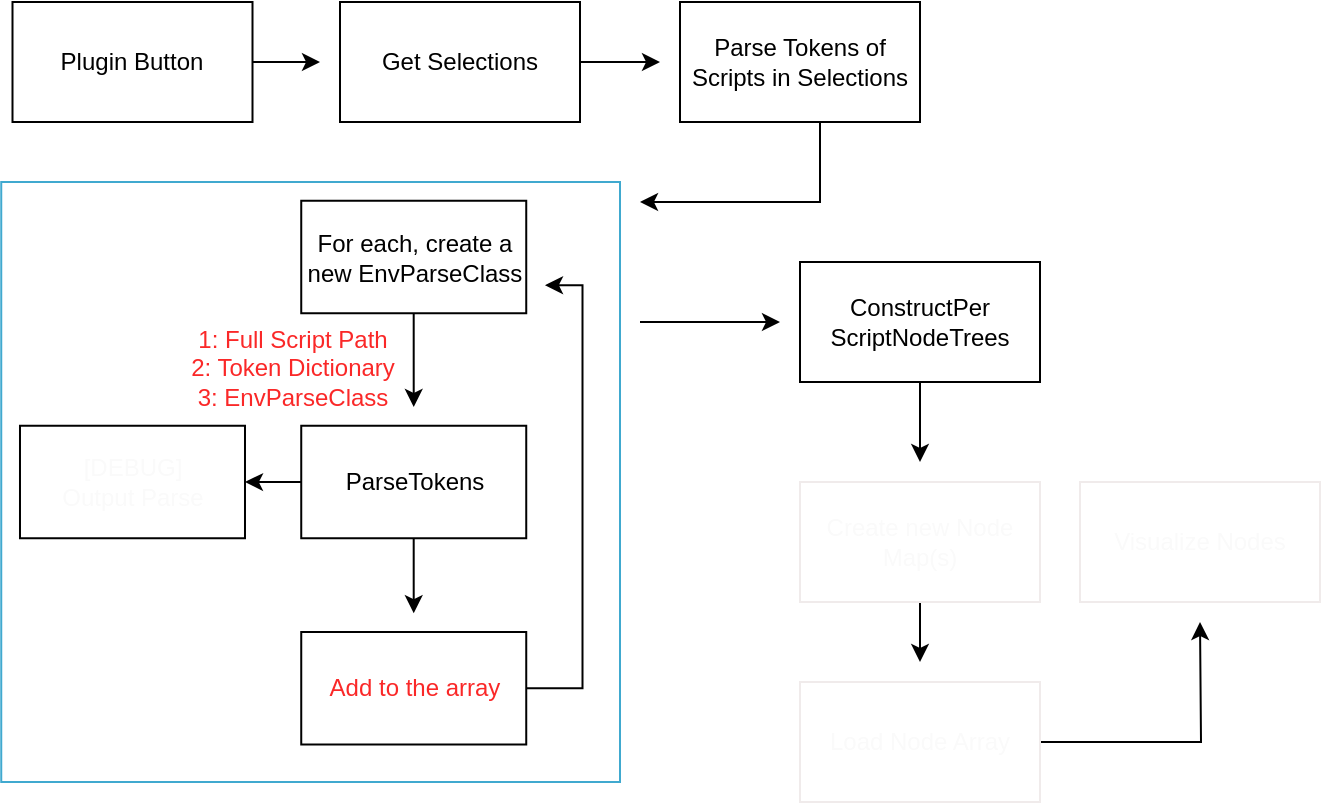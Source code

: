 <mxfile version="17.2.4" type="device"><diagram id="GwJo3QDLew3nL4IHB6SS" name="Page-1"><mxGraphModel dx="760" dy="624" grid="1" gridSize="10" guides="1" tooltips="1" connect="1" arrows="1" fold="1" page="1" pageScale="1" pageWidth="850" pageHeight="1100" math="0" shadow="0"><root><mxCell id="0"/><mxCell id="1" parent="0"/><mxCell id="a6Q7FnYW-y8CCgJNU922-21" style="edgeStyle=orthogonalEdgeStyle;rounded=0;orthogonalLoop=1;jettySize=auto;html=1;fontColor=#FAFAFA;" edge="1" parent="1"><mxGeometry relative="1" as="geometry"><mxPoint x="410" y="440" as="targetPoint"/><mxPoint x="340" y="440" as="sourcePoint"/><Array as="points"><mxPoint x="410" y="440"/></Array></mxGeometry></mxCell><mxCell id="a6Q7FnYW-y8CCgJNU922-16" value="" style="rounded=0;whiteSpace=wrap;html=1;fontColor=#FAFAFA;fillColor=none;strokeColor=#40A9CF;" vertex="1" parent="1"><mxGeometry x="20.62" y="370" width="309.38" height="300" as="geometry"/></mxCell><mxCell id="a6Q7FnYW-y8CCgJNU922-2" style="edgeStyle=orthogonalEdgeStyle;rounded=0;orthogonalLoop=1;jettySize=auto;html=1;" edge="1" parent="1" source="a6Q7FnYW-y8CCgJNU922-1"><mxGeometry relative="1" as="geometry"><mxPoint x="180" y="310" as="targetPoint"/></mxGeometry></mxCell><mxCell id="a6Q7FnYW-y8CCgJNU922-1" value="Plugin Button" style="rounded=0;whiteSpace=wrap;html=1;" vertex="1" parent="1"><mxGeometry x="26.25" y="280" width="120" height="60" as="geometry"/></mxCell><mxCell id="a6Q7FnYW-y8CCgJNU922-30" style="edgeStyle=orthogonalEdgeStyle;rounded=0;orthogonalLoop=1;jettySize=auto;html=1;fontColor=#FAFAFA;" edge="1" parent="1" source="a6Q7FnYW-y8CCgJNU922-3"><mxGeometry relative="1" as="geometry"><mxPoint x="350" y="310" as="targetPoint"/></mxGeometry></mxCell><mxCell id="a6Q7FnYW-y8CCgJNU922-3" value="Get Selections" style="rounded=0;whiteSpace=wrap;html=1;" vertex="1" parent="1"><mxGeometry x="190" y="280" width="120" height="60" as="geometry"/></mxCell><mxCell id="a6Q7FnYW-y8CCgJNU922-7" style="edgeStyle=orthogonalEdgeStyle;rounded=0;orthogonalLoop=1;jettySize=auto;html=1;" edge="1" parent="1" source="a6Q7FnYW-y8CCgJNU922-5"><mxGeometry relative="1" as="geometry"><mxPoint x="340" y="380" as="targetPoint"/><Array as="points"><mxPoint x="430" y="380"/><mxPoint x="340" y="380"/></Array></mxGeometry></mxCell><mxCell id="a6Q7FnYW-y8CCgJNU922-8" style="edgeStyle=orthogonalEdgeStyle;rounded=0;orthogonalLoop=1;jettySize=auto;html=1;" edge="1" parent="1" source="a6Q7FnYW-y8CCgJNU922-6"><mxGeometry relative="1" as="geometry"><mxPoint x="226.873" y="482.5" as="targetPoint"/></mxGeometry></mxCell><mxCell id="a6Q7FnYW-y8CCgJNU922-6" value="For each, create a new EnvParseClass" style="rounded=0;whiteSpace=wrap;html=1;" vertex="1" parent="1"><mxGeometry x="170.622" y="379.375" width="112.502" height="56.25" as="geometry"/></mxCell><mxCell id="a6Q7FnYW-y8CCgJNU922-12" style="edgeStyle=orthogonalEdgeStyle;rounded=0;orthogonalLoop=1;jettySize=auto;html=1;fontColor=#FA2828;" edge="1" parent="1" source="a6Q7FnYW-y8CCgJNU922-9"><mxGeometry relative="1" as="geometry"><mxPoint x="226.873" y="585.625" as="targetPoint"/></mxGeometry></mxCell><mxCell id="a6Q7FnYW-y8CCgJNU922-18" style="edgeStyle=orthogonalEdgeStyle;rounded=0;orthogonalLoop=1;jettySize=auto;html=1;entryX=1;entryY=0.5;entryDx=0;entryDy=0;fontColor=#FAFAFA;" edge="1" parent="1" source="a6Q7FnYW-y8CCgJNU922-9" target="a6Q7FnYW-y8CCgJNU922-13"><mxGeometry relative="1" as="geometry"/></mxCell><mxCell id="a6Q7FnYW-y8CCgJNU922-9" value="ParseTokens" style="rounded=0;whiteSpace=wrap;html=1;" vertex="1" parent="1"><mxGeometry x="170.622" y="491.875" width="112.502" height="56.25" as="geometry"/></mxCell><mxCell id="a6Q7FnYW-y8CCgJNU922-10" value="1: Full Script Path&lt;br&gt;2: Token Dictionary&lt;br&gt;3: EnvParseClass" style="text;html=1;strokeColor=none;fillColor=none;align=center;verticalAlign=middle;whiteSpace=wrap;rounded=0;fontColor=#FA2828;" vertex="1" parent="1"><mxGeometry x="110" y="435.63" width="112.5" height="54.38" as="geometry"/></mxCell><mxCell id="a6Q7FnYW-y8CCgJNU922-15" style="edgeStyle=orthogonalEdgeStyle;rounded=0;orthogonalLoop=1;jettySize=auto;html=1;fontColor=#FAFAFA;" edge="1" parent="1" source="a6Q7FnYW-y8CCgJNU922-11"><mxGeometry relative="1" as="geometry"><mxPoint x="292.499" y="421.562" as="targetPoint"/><Array as="points"><mxPoint x="311.25" y="623.125"/><mxPoint x="311.25" y="421.562"/></Array></mxGeometry></mxCell><mxCell id="a6Q7FnYW-y8CCgJNU922-11" value="Add to the array" style="rounded=0;whiteSpace=wrap;html=1;fontColor=#FA2828;" vertex="1" parent="1"><mxGeometry x="170.622" y="595" width="112.502" height="56.25" as="geometry"/></mxCell><mxCell id="a6Q7FnYW-y8CCgJNU922-13" value="[DEBUG]&lt;br&gt;Output Parse" style="rounded=0;whiteSpace=wrap;html=1;fontColor=#FAFAFA;" vertex="1" parent="1"><mxGeometry x="29.995" y="491.875" width="112.502" height="56.25" as="geometry"/></mxCell><mxCell id="a6Q7FnYW-y8CCgJNU922-23" style="edgeStyle=orthogonalEdgeStyle;rounded=0;orthogonalLoop=1;jettySize=auto;html=1;fontColor=#FAFAFA;" edge="1" parent="1" source="a6Q7FnYW-y8CCgJNU922-22"><mxGeometry relative="1" as="geometry"><mxPoint x="480" y="510" as="targetPoint"/></mxGeometry></mxCell><mxCell id="a6Q7FnYW-y8CCgJNU922-22" value="ConstructPer&lt;br&gt;ScriptNodeTrees" style="rounded=0;whiteSpace=wrap;html=1;" vertex="1" parent="1"><mxGeometry x="420" y="410" width="120" height="60" as="geometry"/></mxCell><mxCell id="a6Q7FnYW-y8CCgJNU922-26" style="edgeStyle=orthogonalEdgeStyle;rounded=0;orthogonalLoop=1;jettySize=auto;html=1;fontColor=#FAFAFA;" edge="1" parent="1" source="a6Q7FnYW-y8CCgJNU922-24"><mxGeometry relative="1" as="geometry"><mxPoint x="480" y="610" as="targetPoint"/></mxGeometry></mxCell><mxCell id="a6Q7FnYW-y8CCgJNU922-24" value="Create new Node Map(s)" style="rounded=0;whiteSpace=wrap;html=1;fontColor=#FAFAFA;strokeColor=#F0EBEB;fillColor=none;" vertex="1" parent="1"><mxGeometry x="420" y="520" width="120" height="60" as="geometry"/></mxCell><mxCell id="a6Q7FnYW-y8CCgJNU922-27" style="edgeStyle=orthogonalEdgeStyle;rounded=0;orthogonalLoop=1;jettySize=auto;html=1;fontColor=#FAFAFA;" edge="1" parent="1" source="a6Q7FnYW-y8CCgJNU922-25"><mxGeometry relative="1" as="geometry"><mxPoint x="620" y="590" as="targetPoint"/></mxGeometry></mxCell><mxCell id="a6Q7FnYW-y8CCgJNU922-25" value="Load Node Array" style="rounded=0;whiteSpace=wrap;html=1;fontColor=#FAFAFA;strokeColor=#F0EBEB;fillColor=none;" vertex="1" parent="1"><mxGeometry x="420" y="620" width="120" height="60" as="geometry"/></mxCell><mxCell id="a6Q7FnYW-y8CCgJNU922-28" value="Visualize Nodes" style="rounded=0;whiteSpace=wrap;html=1;fontColor=#FAFAFA;strokeColor=#F0EBEB;fillColor=none;" vertex="1" parent="1"><mxGeometry x="560" y="520" width="120" height="60" as="geometry"/></mxCell><mxCell id="a6Q7FnYW-y8CCgJNU922-5" value="Parse Tokens of Scripts in Selections" style="rounded=0;whiteSpace=wrap;html=1;" vertex="1" parent="1"><mxGeometry x="360" y="280" width="120" height="60" as="geometry"/></mxCell></root></mxGraphModel></diagram></mxfile>